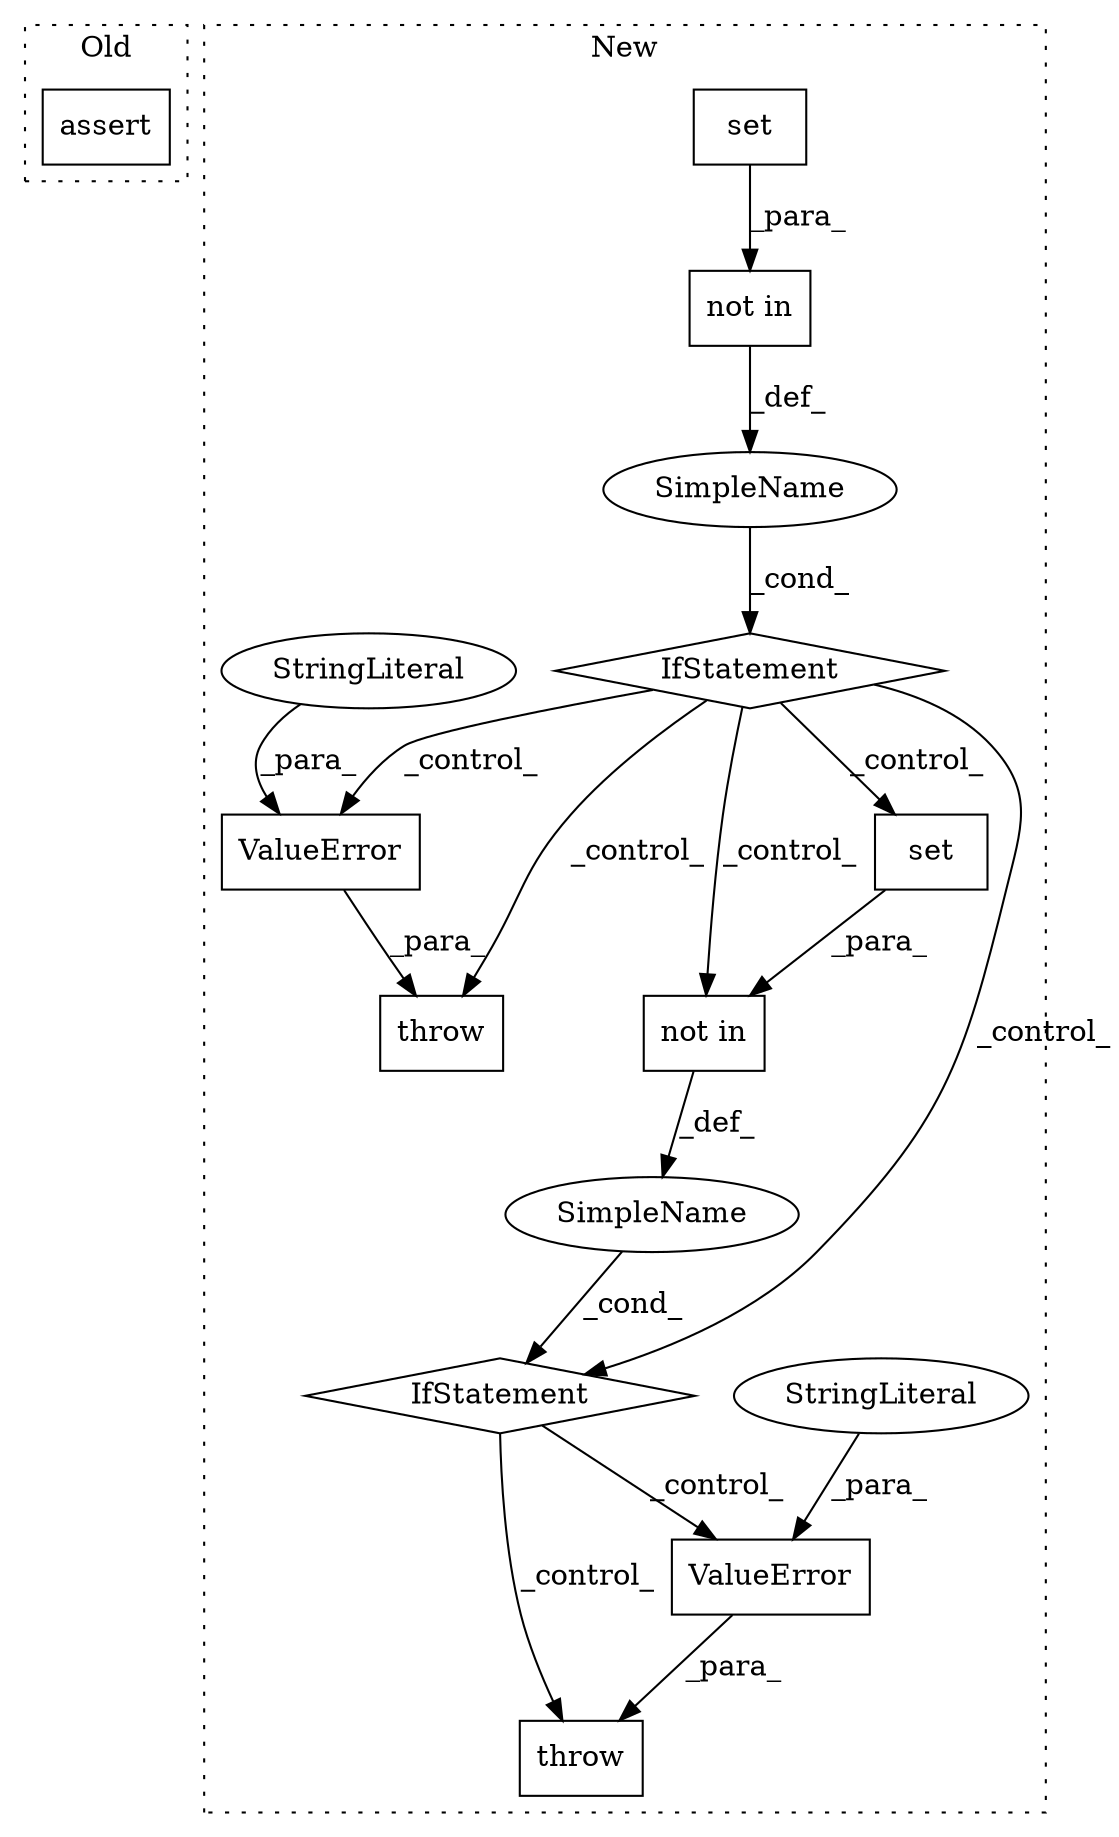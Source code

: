 digraph G {
subgraph cluster0 {
1 [label="assert" a="6" s="18779" l="7" shape="box"];
label = "Old";
style="dotted";
}
subgraph cluster1 {
2 [label="not in" a="108" s="18827" l="34" shape="box"];
3 [label="IfStatement" a="25" s="18819,18861" l="8,2" shape="diamond"];
4 [label="throw" a="53" s="18871" l="6" shape="box"];
5 [label="SimpleName" a="42" s="" l="" shape="ellipse"];
6 [label="ValueError" a="32" s="18877,18923" l="11,1" shape="box"];
7 [label="StringLiteral" a="45" s="18888" l="35" shape="ellipse"];
8 [label="set" a="32" s="18847,18860" l="4,1" shape="box"];
9 [label="IfStatement" a="25" s="18579,18625" l="8,2" shape="diamond"];
10 [label="throw" a="53" s="18635" l="6" shape="box"];
11 [label="ValueError" a="32" s="18641,18691" l="11,1" shape="box"];
12 [label="SimpleName" a="42" s="" l="" shape="ellipse"];
13 [label="StringLiteral" a="45" s="18652" l="39" shape="ellipse"];
14 [label="set" a="32" s="18606,18624" l="4,1" shape="box"];
15 [label="not in" a="108" s="18587" l="38" shape="box"];
label = "New";
style="dotted";
}
2 -> 5 [label="_def_"];
3 -> 4 [label="_control_"];
3 -> 6 [label="_control_"];
5 -> 3 [label="_cond_"];
6 -> 4 [label="_para_"];
7 -> 6 [label="_para_"];
8 -> 2 [label="_para_"];
9 -> 2 [label="_control_"];
9 -> 11 [label="_control_"];
9 -> 8 [label="_control_"];
9 -> 10 [label="_control_"];
9 -> 3 [label="_control_"];
11 -> 10 [label="_para_"];
12 -> 9 [label="_cond_"];
13 -> 11 [label="_para_"];
14 -> 15 [label="_para_"];
15 -> 12 [label="_def_"];
}